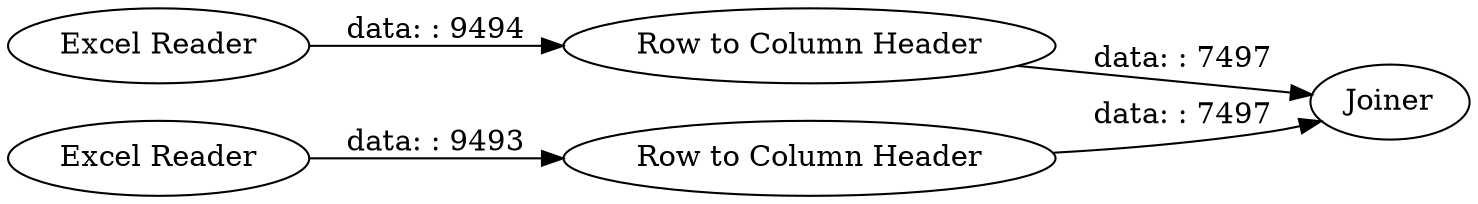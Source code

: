 digraph {
	"-5214326283252115795_4" [label="Row to Column Header"]
	"-5214326283252115795_2" [label="Excel Reader"]
	"-5214326283252115795_3" [label="Row to Column Header"]
	"-5214326283252115795_1" [label="Excel Reader"]
	"-5214326283252115795_5" [label=Joiner]
	"-5214326283252115795_1" -> "-5214326283252115795_3" [label="data: : 9494"]
	"-5214326283252115795_4" -> "-5214326283252115795_5" [label="data: : 7497"]
	"-5214326283252115795_3" -> "-5214326283252115795_5" [label="data: : 7497"]
	"-5214326283252115795_2" -> "-5214326283252115795_4" [label="data: : 9493"]
	rankdir=LR
}
